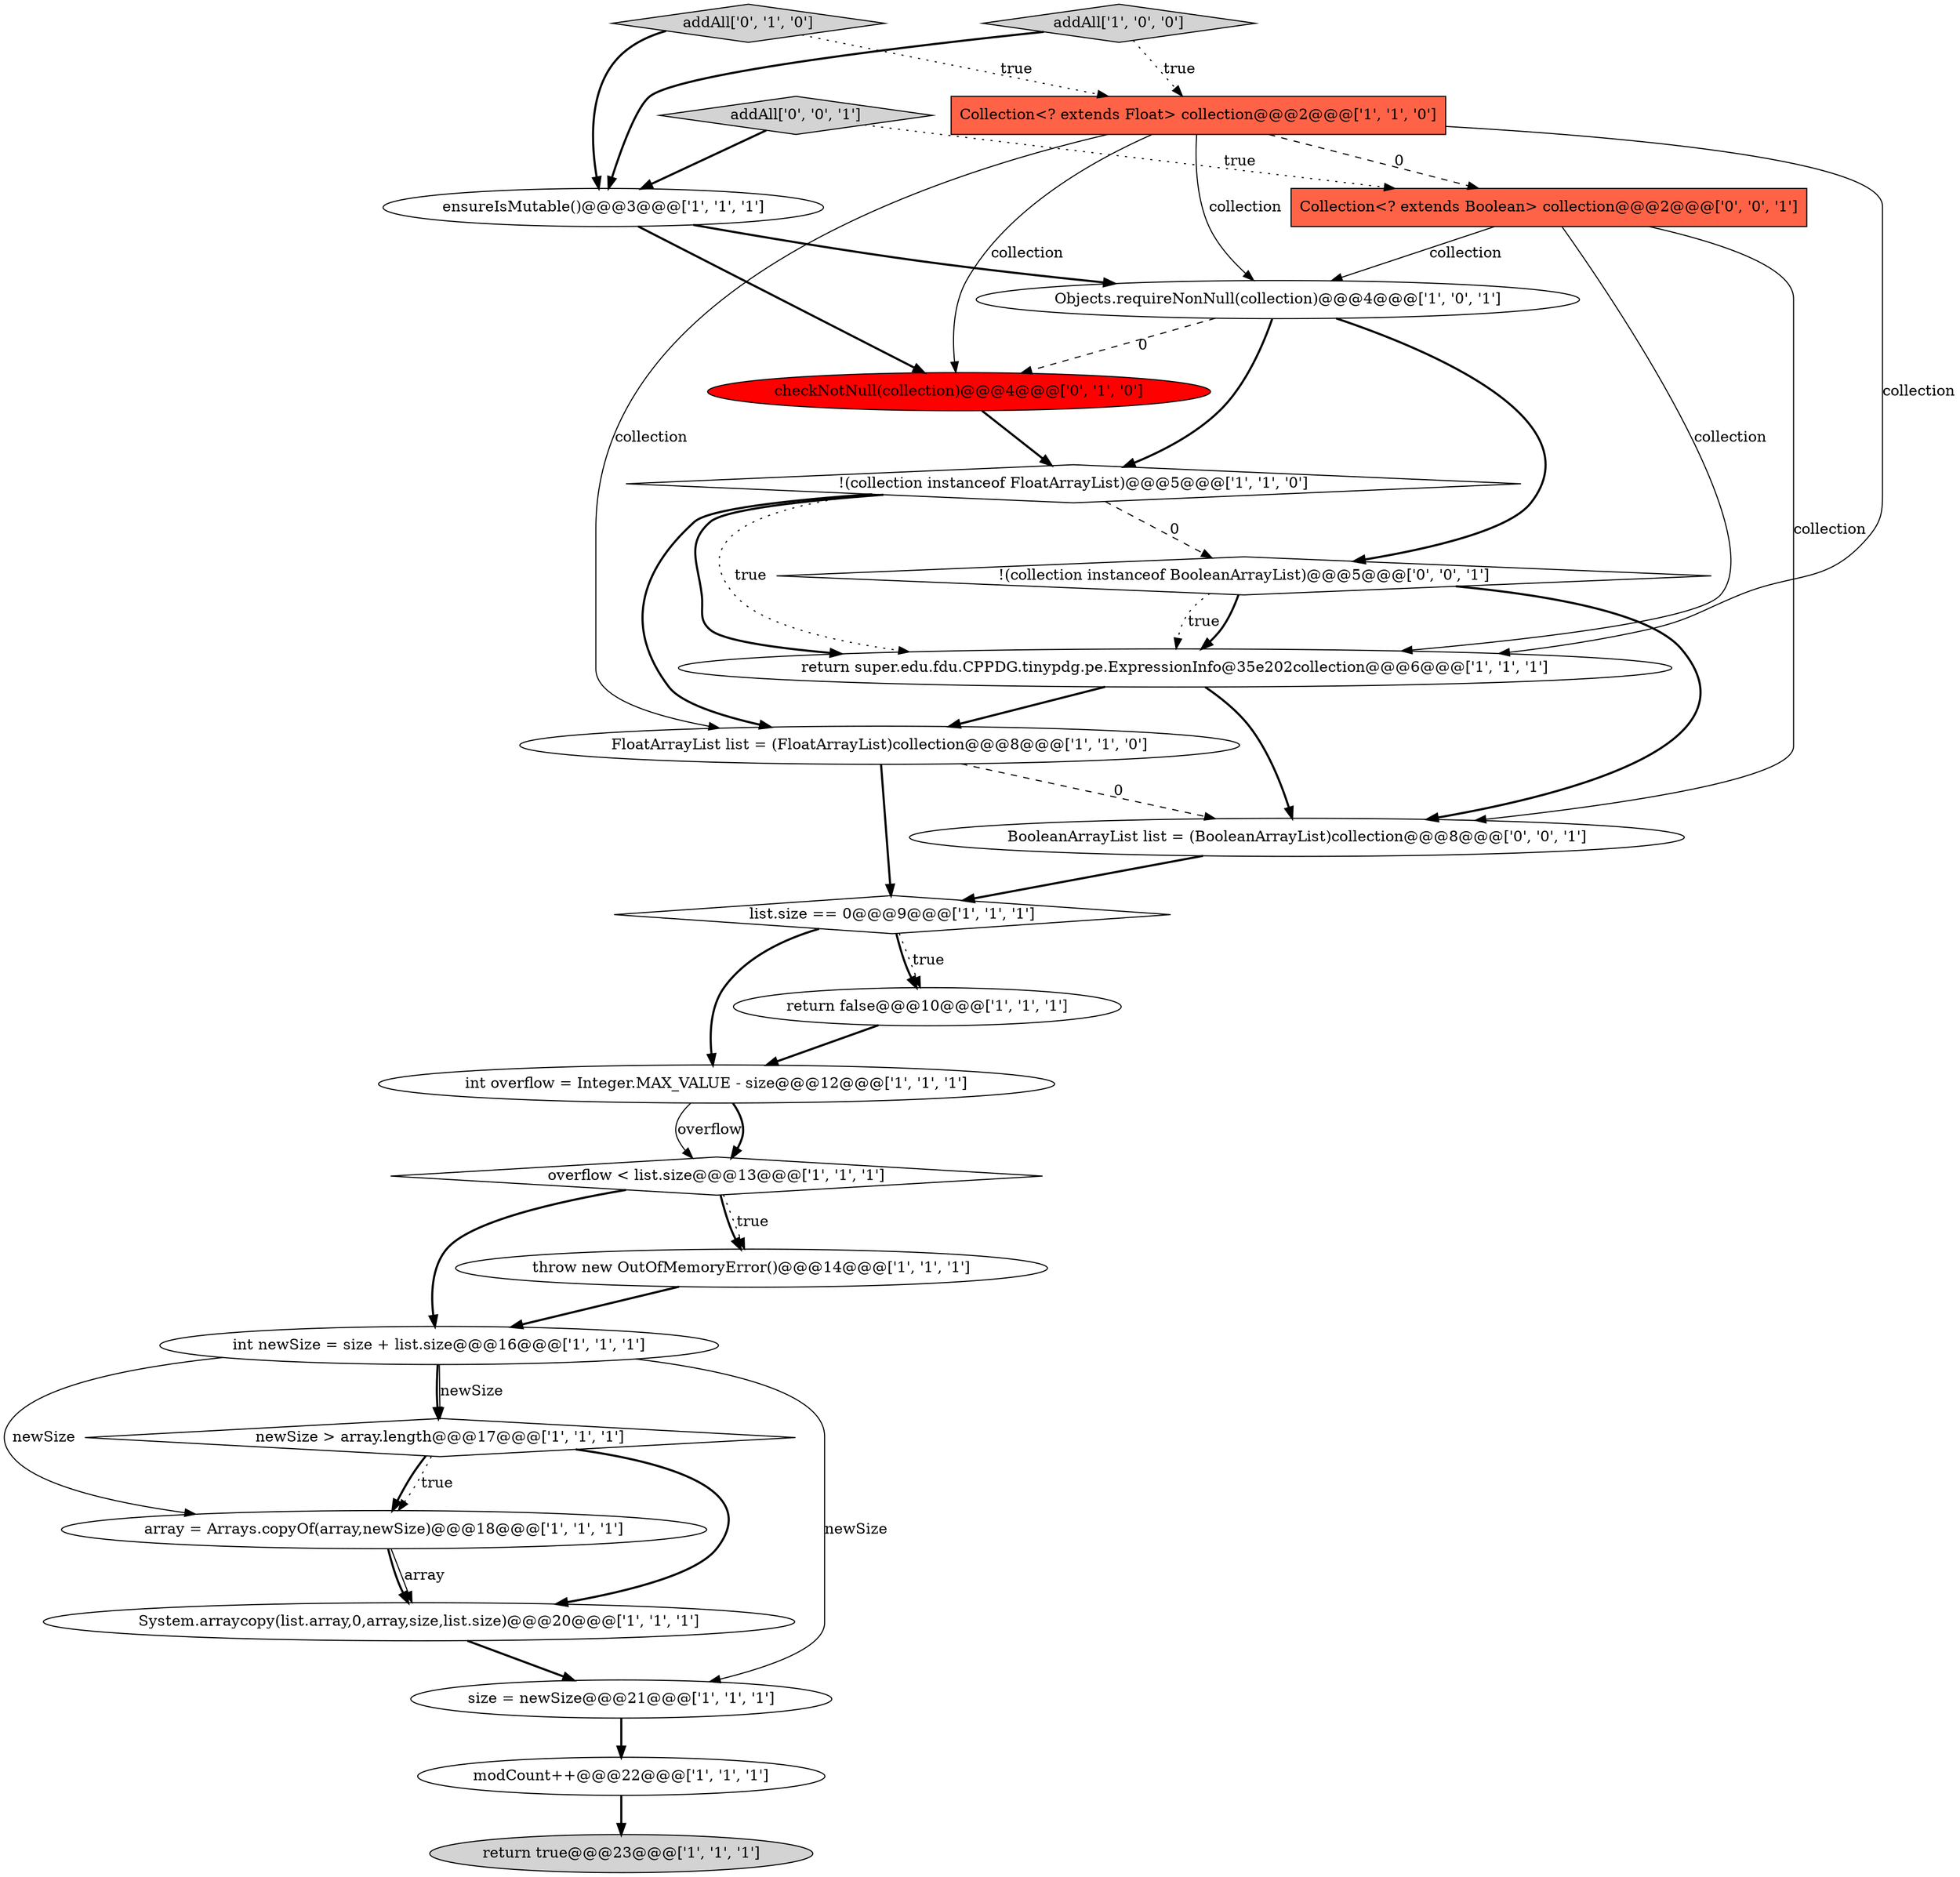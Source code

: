digraph {
20 [style = filled, label = "addAll['0', '1', '0']", fillcolor = lightgray, shape = diamond image = "AAA0AAABBB2BBB"];
24 [style = filled, label = "Collection<? extends Boolean> collection@@@2@@@['0', '0', '1']", fillcolor = tomato, shape = box image = "AAA0AAABBB3BBB"];
22 [style = filled, label = "addAll['0', '0', '1']", fillcolor = lightgray, shape = diamond image = "AAA0AAABBB3BBB"];
23 [style = filled, label = "!(collection instanceof BooleanArrayList)@@@5@@@['0', '0', '1']", fillcolor = white, shape = diamond image = "AAA0AAABBB3BBB"];
19 [style = filled, label = "checkNotNull(collection)@@@4@@@['0', '1', '0']", fillcolor = red, shape = ellipse image = "AAA1AAABBB2BBB"];
12 [style = filled, label = "System.arraycopy(list.array,0,array,size,list.size)@@@20@@@['1', '1', '1']", fillcolor = white, shape = ellipse image = "AAA0AAABBB1BBB"];
9 [style = filled, label = "newSize > array.length@@@17@@@['1', '1', '1']", fillcolor = white, shape = diamond image = "AAA0AAABBB1BBB"];
0 [style = filled, label = "Objects.requireNonNull(collection)@@@4@@@['1', '0', '1']", fillcolor = white, shape = ellipse image = "AAA0AAABBB1BBB"];
5 [style = filled, label = "Collection<? extends Float> collection@@@2@@@['1', '1', '0']", fillcolor = tomato, shape = box image = "AAA0AAABBB1BBB"];
16 [style = filled, label = "ensureIsMutable()@@@3@@@['1', '1', '1']", fillcolor = white, shape = ellipse image = "AAA0AAABBB1BBB"];
15 [style = filled, label = "modCount++@@@22@@@['1', '1', '1']", fillcolor = white, shape = ellipse image = "AAA0AAABBB1BBB"];
4 [style = filled, label = "overflow < list.size@@@13@@@['1', '1', '1']", fillcolor = white, shape = diamond image = "AAA0AAABBB1BBB"];
3 [style = filled, label = "return true@@@23@@@['1', '1', '1']", fillcolor = lightgray, shape = ellipse image = "AAA0AAABBB1BBB"];
21 [style = filled, label = "BooleanArrayList list = (BooleanArrayList)collection@@@8@@@['0', '0', '1']", fillcolor = white, shape = ellipse image = "AAA0AAABBB3BBB"];
18 [style = filled, label = "list.size == 0@@@9@@@['1', '1', '1']", fillcolor = white, shape = diamond image = "AAA0AAABBB1BBB"];
10 [style = filled, label = "addAll['1', '0', '0']", fillcolor = lightgray, shape = diamond image = "AAA0AAABBB1BBB"];
11 [style = filled, label = "array = Arrays.copyOf(array,newSize)@@@18@@@['1', '1', '1']", fillcolor = white, shape = ellipse image = "AAA0AAABBB1BBB"];
6 [style = filled, label = "return super.edu.fdu.CPPDG.tinypdg.pe.ExpressionInfo@35e202collection@@@6@@@['1', '1', '1']", fillcolor = white, shape = ellipse image = "AAA0AAABBB1BBB"];
7 [style = filled, label = "return false@@@10@@@['1', '1', '1']", fillcolor = white, shape = ellipse image = "AAA0AAABBB1BBB"];
2 [style = filled, label = "int newSize = size + list.size@@@16@@@['1', '1', '1']", fillcolor = white, shape = ellipse image = "AAA0AAABBB1BBB"];
13 [style = filled, label = "FloatArrayList list = (FloatArrayList)collection@@@8@@@['1', '1', '0']", fillcolor = white, shape = ellipse image = "AAA0AAABBB1BBB"];
1 [style = filled, label = "!(collection instanceof FloatArrayList)@@@5@@@['1', '1', '0']", fillcolor = white, shape = diamond image = "AAA0AAABBB1BBB"];
14 [style = filled, label = "int overflow = Integer.MAX_VALUE - size@@@12@@@['1', '1', '1']", fillcolor = white, shape = ellipse image = "AAA0AAABBB1BBB"];
17 [style = filled, label = "size = newSize@@@21@@@['1', '1', '1']", fillcolor = white, shape = ellipse image = "AAA0AAABBB1BBB"];
8 [style = filled, label = "throw new OutOfMemoryError()@@@14@@@['1', '1', '1']", fillcolor = white, shape = ellipse image = "AAA0AAABBB1BBB"];
5->13 [style = solid, label="collection"];
16->0 [style = bold, label=""];
18->7 [style = dotted, label="true"];
9->11 [style = bold, label=""];
22->16 [style = bold, label=""];
23->6 [style = dotted, label="true"];
6->21 [style = bold, label=""];
0->19 [style = dashed, label="0"];
5->6 [style = solid, label="collection"];
9->11 [style = dotted, label="true"];
12->17 [style = bold, label=""];
5->19 [style = solid, label="collection"];
5->24 [style = dashed, label="0"];
4->8 [style = dotted, label="true"];
11->12 [style = bold, label=""];
4->2 [style = bold, label=""];
2->9 [style = bold, label=""];
22->24 [style = dotted, label="true"];
24->21 [style = solid, label="collection"];
16->19 [style = bold, label=""];
15->3 [style = bold, label=""];
24->0 [style = solid, label="collection"];
10->5 [style = dotted, label="true"];
1->13 [style = bold, label=""];
2->17 [style = solid, label="newSize"];
21->18 [style = bold, label=""];
14->4 [style = solid, label="overflow"];
7->14 [style = bold, label=""];
11->12 [style = solid, label="array"];
2->9 [style = solid, label="newSize"];
20->5 [style = dotted, label="true"];
2->11 [style = solid, label="newSize"];
19->1 [style = bold, label=""];
1->6 [style = bold, label=""];
5->0 [style = solid, label="collection"];
20->16 [style = bold, label=""];
0->23 [style = bold, label=""];
10->16 [style = bold, label=""];
8->2 [style = bold, label=""];
23->21 [style = bold, label=""];
13->21 [style = dashed, label="0"];
0->1 [style = bold, label=""];
6->13 [style = bold, label=""];
23->6 [style = bold, label=""];
17->15 [style = bold, label=""];
4->8 [style = bold, label=""];
1->6 [style = dotted, label="true"];
9->12 [style = bold, label=""];
18->7 [style = bold, label=""];
1->23 [style = dashed, label="0"];
18->14 [style = bold, label=""];
24->6 [style = solid, label="collection"];
13->18 [style = bold, label=""];
14->4 [style = bold, label=""];
}
